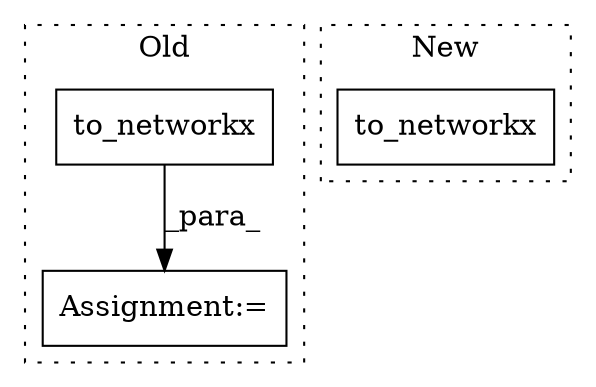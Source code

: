 digraph G {
subgraph cluster0 {
1 [label="to_networkx" a="32" s="1461,1522" l="12,1" shape="box"];
3 [label="Assignment:=" a="7" s="1460" l="1" shape="box"];
label = "Old";
style="dotted";
}
subgraph cluster1 {
2 [label="to_networkx" a="32" s="1979,2042" l="12,1" shape="box"];
label = "New";
style="dotted";
}
1 -> 3 [label="_para_"];
}